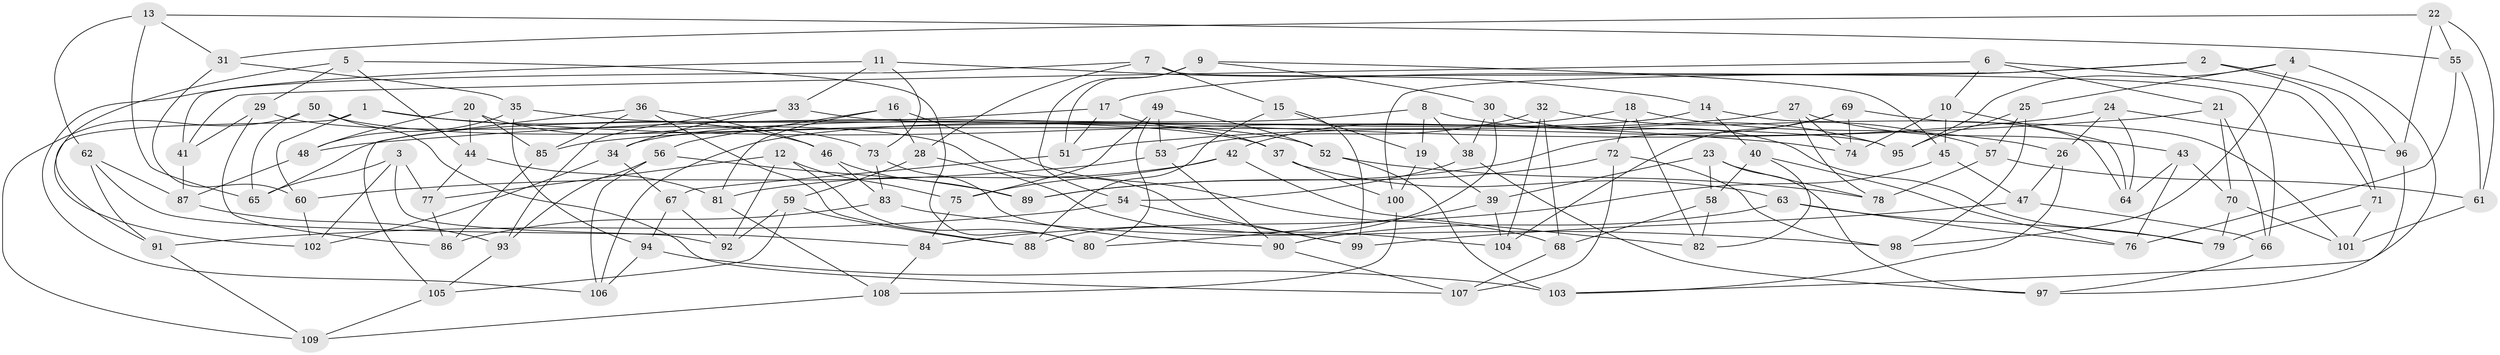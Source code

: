 // coarse degree distribution, {4: 0.39705882352941174, 6: 0.5441176470588235, 5: 0.029411764705882353, 3: 0.029411764705882353}
// Generated by graph-tools (version 1.1) at 2025/42/03/06/25 10:42:19]
// undirected, 109 vertices, 218 edges
graph export_dot {
graph [start="1"]
  node [color=gray90,style=filled];
  1;
  2;
  3;
  4;
  5;
  6;
  7;
  8;
  9;
  10;
  11;
  12;
  13;
  14;
  15;
  16;
  17;
  18;
  19;
  20;
  21;
  22;
  23;
  24;
  25;
  26;
  27;
  28;
  29;
  30;
  31;
  32;
  33;
  34;
  35;
  36;
  37;
  38;
  39;
  40;
  41;
  42;
  43;
  44;
  45;
  46;
  47;
  48;
  49;
  50;
  51;
  52;
  53;
  54;
  55;
  56;
  57;
  58;
  59;
  60;
  61;
  62;
  63;
  64;
  65;
  66;
  67;
  68;
  69;
  70;
  71;
  72;
  73;
  74;
  75;
  76;
  77;
  78;
  79;
  80;
  81;
  82;
  83;
  84;
  85;
  86;
  87;
  88;
  89;
  90;
  91;
  92;
  93;
  94;
  95;
  96;
  97;
  98;
  99;
  100;
  101;
  102;
  103;
  104;
  105;
  106;
  107;
  108;
  109;
  1 -- 60;
  1 -- 46;
  1 -- 74;
  1 -- 91;
  2 -- 71;
  2 -- 100;
  2 -- 96;
  2 -- 17;
  3 -- 65;
  3 -- 92;
  3 -- 102;
  3 -- 77;
  4 -- 95;
  4 -- 25;
  4 -- 98;
  4 -- 103;
  5 -- 44;
  5 -- 29;
  5 -- 80;
  5 -- 102;
  6 -- 71;
  6 -- 10;
  6 -- 41;
  6 -- 21;
  7 -- 28;
  7 -- 41;
  7 -- 66;
  7 -- 15;
  8 -- 19;
  8 -- 38;
  8 -- 95;
  8 -- 34;
  9 -- 51;
  9 -- 45;
  9 -- 54;
  9 -- 30;
  10 -- 45;
  10 -- 64;
  10 -- 74;
  11 -- 106;
  11 -- 33;
  11 -- 73;
  11 -- 14;
  12 -- 92;
  12 -- 77;
  12 -- 80;
  12 -- 75;
  13 -- 55;
  13 -- 65;
  13 -- 62;
  13 -- 31;
  14 -- 40;
  14 -- 106;
  14 -- 64;
  15 -- 88;
  15 -- 19;
  15 -- 99;
  16 -- 28;
  16 -- 56;
  16 -- 81;
  16 -- 68;
  17 -- 65;
  17 -- 51;
  17 -- 37;
  18 -- 82;
  18 -- 72;
  18 -- 42;
  18 -- 26;
  19 -- 39;
  19 -- 100;
  20 -- 48;
  20 -- 73;
  20 -- 85;
  20 -- 44;
  21 -- 66;
  21 -- 48;
  21 -- 70;
  22 -- 31;
  22 -- 55;
  22 -- 96;
  22 -- 61;
  23 -- 58;
  23 -- 78;
  23 -- 39;
  23 -- 97;
  24 -- 96;
  24 -- 64;
  24 -- 51;
  24 -- 26;
  25 -- 57;
  25 -- 98;
  25 -- 95;
  26 -- 47;
  26 -- 103;
  27 -- 74;
  27 -- 78;
  27 -- 85;
  27 -- 43;
  28 -- 104;
  28 -- 59;
  29 -- 41;
  29 -- 99;
  29 -- 86;
  30 -- 79;
  30 -- 38;
  30 -- 88;
  31 -- 35;
  31 -- 60;
  32 -- 57;
  32 -- 68;
  32 -- 104;
  32 -- 53;
  33 -- 34;
  33 -- 93;
  33 -- 95;
  34 -- 102;
  34 -- 67;
  35 -- 94;
  35 -- 37;
  35 -- 48;
  36 -- 85;
  36 -- 46;
  36 -- 105;
  36 -- 88;
  37 -- 100;
  37 -- 63;
  38 -- 97;
  38 -- 54;
  39 -- 80;
  39 -- 104;
  40 -- 76;
  40 -- 82;
  40 -- 58;
  41 -- 87;
  42 -- 81;
  42 -- 82;
  42 -- 75;
  43 -- 76;
  43 -- 64;
  43 -- 70;
  44 -- 77;
  44 -- 81;
  45 -- 84;
  45 -- 47;
  46 -- 83;
  46 -- 89;
  47 -- 99;
  47 -- 66;
  48 -- 87;
  49 -- 80;
  49 -- 75;
  49 -- 52;
  49 -- 53;
  50 -- 52;
  50 -- 65;
  50 -- 107;
  50 -- 109;
  51 -- 67;
  52 -- 103;
  52 -- 78;
  53 -- 90;
  53 -- 60;
  54 -- 91;
  54 -- 99;
  55 -- 76;
  55 -- 61;
  56 -- 89;
  56 -- 93;
  56 -- 106;
  57 -- 78;
  57 -- 61;
  58 -- 82;
  58 -- 68;
  59 -- 92;
  59 -- 105;
  59 -- 88;
  60 -- 102;
  61 -- 101;
  62 -- 87;
  62 -- 91;
  62 -- 84;
  63 -- 79;
  63 -- 76;
  63 -- 90;
  66 -- 97;
  67 -- 92;
  67 -- 94;
  68 -- 107;
  69 -- 89;
  69 -- 104;
  69 -- 74;
  69 -- 101;
  70 -- 79;
  70 -- 101;
  71 -- 79;
  71 -- 101;
  72 -- 89;
  72 -- 107;
  72 -- 98;
  73 -- 90;
  73 -- 83;
  75 -- 84;
  77 -- 86;
  81 -- 108;
  83 -- 86;
  83 -- 98;
  84 -- 108;
  85 -- 86;
  87 -- 93;
  90 -- 107;
  91 -- 109;
  93 -- 105;
  94 -- 103;
  94 -- 106;
  96 -- 97;
  100 -- 108;
  105 -- 109;
  108 -- 109;
}
